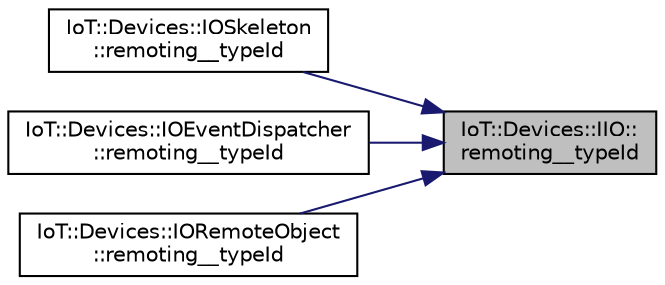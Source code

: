 digraph "IoT::Devices::IIO::remoting__typeId"
{
 // LATEX_PDF_SIZE
  edge [fontname="Helvetica",fontsize="10",labelfontname="Helvetica",labelfontsize="10"];
  node [fontname="Helvetica",fontsize="10",shape=record];
  rankdir="RL";
  Node1 [label="IoT::Devices::IIO::\lremoting__typeId",height=0.2,width=0.4,color="black", fillcolor="grey75", style="filled", fontcolor="black",tooltip=" "];
  Node1 -> Node2 [dir="back",color="midnightblue",fontsize="10",style="solid"];
  Node2 [label="IoT::Devices::IOSkeleton\l::remoting__typeId",height=0.2,width=0.4,color="black", fillcolor="white", style="filled",URL="$classIoT_1_1Devices_1_1IOSkeleton.html#a2b6b81a6ff03ff68a934f696706390b6",tooltip="Destroys a IOSkeleton."];
  Node1 -> Node3 [dir="back",color="midnightblue",fontsize="10",style="solid"];
  Node3 [label="IoT::Devices::IOEventDispatcher\l::remoting__typeId",height=0.2,width=0.4,color="black", fillcolor="white", style="filled",URL="$classIoT_1_1Devices_1_1IOEventDispatcher.html#aac4a0d23a66566c5e4c50461760e3911",tooltip=" "];
  Node1 -> Node4 [dir="back",color="midnightblue",fontsize="10",style="solid"];
  Node4 [label="IoT::Devices::IORemoteObject\l::remoting__typeId",height=0.2,width=0.4,color="black", fillcolor="white", style="filled",URL="$classIoT_1_1Devices_1_1IORemoteObject.html#ab63e6ce7921d886470e77b4155ec5314",tooltip="Returns the object's URI."];
}
